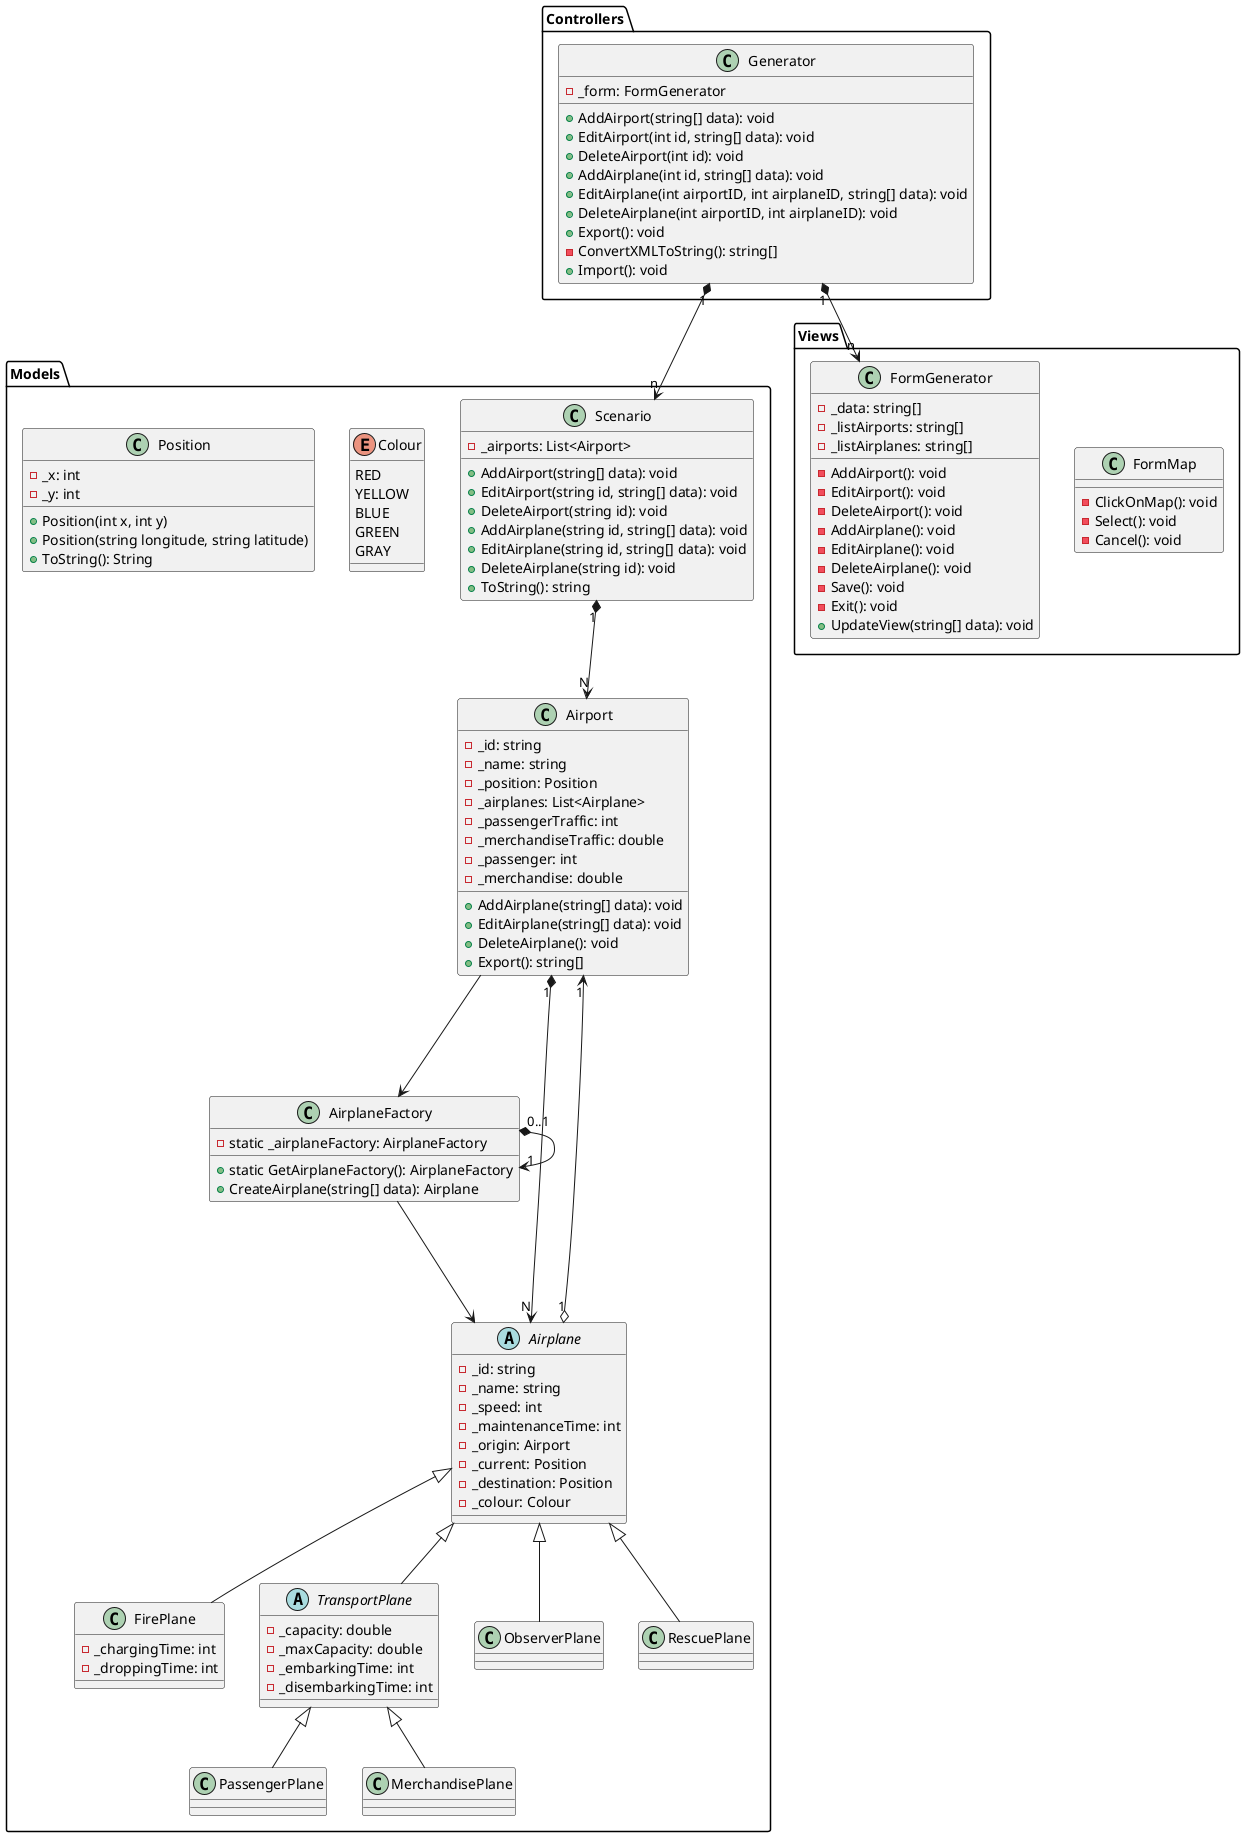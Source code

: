 @startuml

package Models {

    class Scenario {
        - _airports: List<Airport>
        + AddAirport(string[] data): void
        + EditAirport(string id, string[] data): void
        + DeleteAirport(string id): void
        + AddAirplane(string id, string[] data): void
        + EditAirplane(string id, string[] data): void
        + DeleteAirplane(string id): void
        + ToString(): string
    }

    Scenario "1" *--> "N" Airport

    class Airport {
        - _id: string
        - _name: string
        - _position: Position
        - _airplanes: List<Airplane>
        - _passengerTraffic: int
        - _merchandiseTraffic: double
        - _passenger: int
        - _merchandise: double
        + AddAirplane(string[] data): void
        + EditAirplane(string[] data): void
        + DeleteAirplane(): void
        + Export(): string[]
    }
    
    class AirplaneFactory {
        - static _airplaneFactory: AirplaneFactory
        + static GetAirplaneFactory(): AirplaneFactory
        + CreateAirplane(string[] data): Airplane
    }
    
    AirplaneFactory "0..1" *--> "1" AirplaneFactory
    Airport ---> AirplaneFactory
    AirplaneFactory ---> Airplane

    abstract class Airplane {
        - _id: string
        - _name: string
        - _speed: int
        - _maintenanceTime: int
        - _origin: Airport
        - _current: Position
        - _destination: Position
        - _colour: Colour 
    }

    class FirePlane extends Airplane{
        - _chargingTime: int
        - _droppingTime: int
    }
    abstract class TransportPlane extends Airplane {
        - _capacity: double
        - _maxCapacity: double
        - _embarkingTime: int
        - _disembarkingTime: int
    }
    class PassengerPlane extends TransportPlane {}
    class MerchandisePlane extends TransportPlane {}
    class ObserverPlane extends Airplane{}
    class RescuePlane extends Airplane{}

    ' Red = Rescue
    ' Yellow = Fires
    ' Blue = Cargo
    ' Green = Passenger
    ' Gray = Observer
    enum Colour {
        RED
        YELLOW
        BLUE
        GREEN
        GRAY
    }

    class Position {
        - _x: int
        - _y: int
        + Position(int x, int y)
        + Position(string longitude, string latitude)
        + ToString(): String
    }
    Airport "1" *--> "N" Airplane
    Airplane "1" o--> "1" Airport
}

package Controllers {
    class Generator {
        - _form: FormGenerator
        + AddAirport(string[] data): void
        + EditAirport(int id, string[] data): void
        + DeleteAirport(int id): void
        + AddAirplane(int id, string[] data): void
        + EditAirplane(int airportID, int airplaneID, string[] data): void
        + DeleteAirplane(int airportID, int airplaneID): void
        + Export(): void
        - ConvertXMLToString(): string[]
        + Import(): void
    }
}

package Views {
    class FormMap {
        - ClickOnMap(): void
        - Select(): void
        - Cancel(): void
    }
    class FormGenerator {
        - _data: string[]
        - _listAirports: string[]
        - _listAirplanes: string[]
        - AddAirport(): void
        - EditAirport(): void
        - DeleteAirport(): void
        - AddAirplane(): void
        - EditAirplane(): void
        - DeleteAirplane(): void
        - Save(): void
        - Exit(): void
        + UpdateView(string[] data): void
    }
}

Generator "1" *--> "n" Scenario
Generator "1" *--> "n" FormGenerator

@enduml